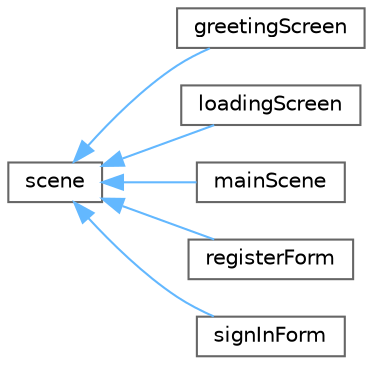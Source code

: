 digraph "Graphical Class Hierarchy"
{
 // INTERACTIVE_SVG=YES
 // LATEX_PDF_SIZE
  bgcolor="transparent";
  edge [fontname=Helvetica,fontsize=10,labelfontname=Helvetica,labelfontsize=10];
  node [fontname=Helvetica,fontsize=10,shape=box,height=0.2,width=0.4];
  rankdir="LR";
  Node0 [label="scene",height=0.2,width=0.4,color="grey40", fillcolor="white", style="filled",URL="$classscene.html",tooltip=" "];
  Node0 -> Node1 [dir="back",color="steelblue1",style="solid"];
  Node1 [label="greetingScreen",height=0.2,width=0.4,color="grey40", fillcolor="white", style="filled",URL="$classgreeting_screen.html",tooltip=" "];
  Node0 -> Node2 [dir="back",color="steelblue1",style="solid"];
  Node2 [label="loadingScreen",height=0.2,width=0.4,color="grey40", fillcolor="white", style="filled",URL="$classloading_screen.html",tooltip=" "];
  Node0 -> Node3 [dir="back",color="steelblue1",style="solid"];
  Node3 [label="mainScene",height=0.2,width=0.4,color="grey40", fillcolor="white", style="filled",URL="$classmain_scene.html",tooltip=" "];
  Node0 -> Node4 [dir="back",color="steelblue1",style="solid"];
  Node4 [label="registerForm",height=0.2,width=0.4,color="grey40", fillcolor="white", style="filled",URL="$classregister_form.html",tooltip=" "];
  Node0 -> Node5 [dir="back",color="steelblue1",style="solid"];
  Node5 [label="signInForm",height=0.2,width=0.4,color="grey40", fillcolor="white", style="filled",URL="$classsign_in_form.html",tooltip=" "];
}

